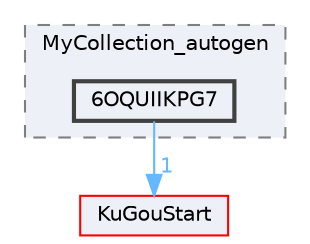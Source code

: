 digraph "6OQUIIKPG7"
{
 // LATEX_PDF_SIZE
  bgcolor="transparent";
  edge [fontname=Helvetica,fontsize=10,labelfontname=Helvetica,labelfontsize=10];
  node [fontname=Helvetica,fontsize=10,shape=box,height=0.2,width=0.4];
  compound=true
  subgraph clusterdir_9df1af6f5faef66ca89c7be493e3c61d {
    graph [ bgcolor="#edf0f7", pencolor="grey50", label="MyCollection_autogen", fontname=Helvetica,fontsize=10 style="filled,dashed", URL="dir_9df1af6f5faef66ca89c7be493e3c61d.html",tooltip=""]
  dir_810240b0edbad4d175fa45c3b513aa1b [label="6OQUIIKPG7", fillcolor="#edf0f7", color="grey25", style="filled,bold", URL="dir_810240b0edbad4d175fa45c3b513aa1b.html",tooltip=""];
  }
  dir_e60601b218beddc6af0778ac41ea9cb2 [label="KuGouStart", fillcolor="#edf0f7", color="red", style="filled", URL="dir_e60601b218beddc6af0778ac41ea9cb2.html",tooltip=""];
  dir_810240b0edbad4d175fa45c3b513aa1b->dir_e60601b218beddc6af0778ac41ea9cb2 [headlabel="1", labeldistance=1.5 headhref="dir_000011_000172.html" href="dir_000011_000172.html" color="steelblue1" fontcolor="steelblue1"];
}
